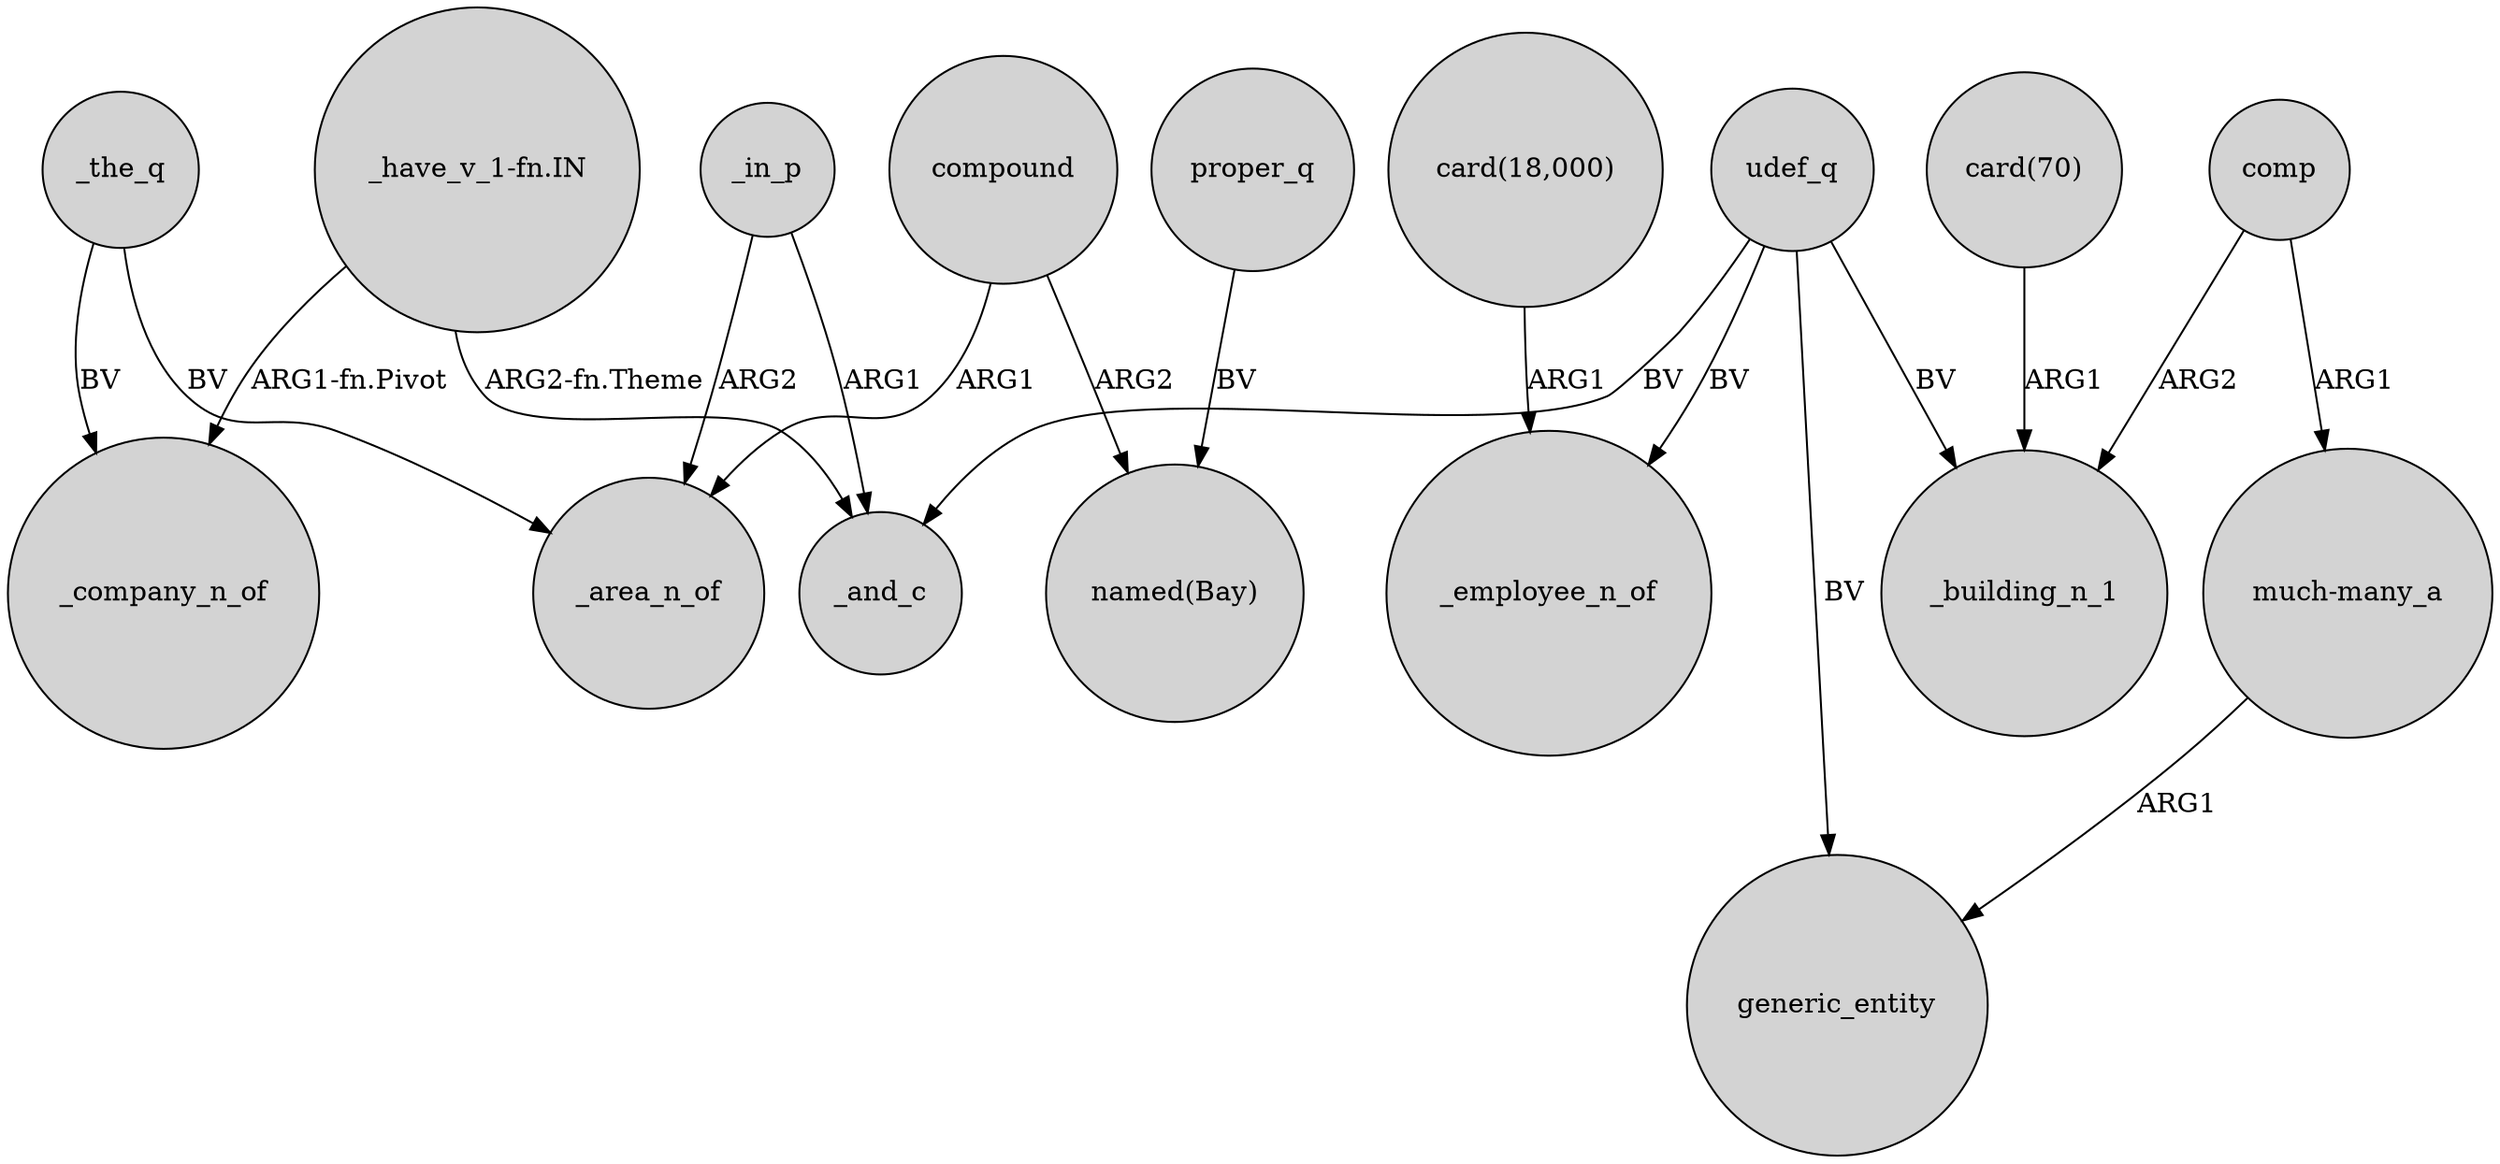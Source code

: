 digraph {
	node [shape=circle style=filled]
	_in_p -> _area_n_of [label=ARG2]
	"_have_v_1-fn.IN" -> _and_c [label="ARG2-fn.Theme"]
	comp -> "much-many_a" [label=ARG1]
	udef_q -> generic_entity [label=BV]
	proper_q -> "named(Bay)" [label=BV]
	comp -> _building_n_1 [label=ARG2]
	"_have_v_1-fn.IN" -> _company_n_of [label="ARG1-fn.Pivot"]
	udef_q -> _employee_n_of [label=BV]
	udef_q -> _building_n_1 [label=BV]
	udef_q -> _and_c [label=BV]
	"card(70)" -> _building_n_1 [label=ARG1]
	_in_p -> _and_c [label=ARG1]
	_the_q -> _company_n_of [label=BV]
	"much-many_a" -> generic_entity [label=ARG1]
	compound -> _area_n_of [label=ARG1]
	_the_q -> _area_n_of [label=BV]
	"card(18,000)" -> _employee_n_of [label=ARG1]
	compound -> "named(Bay)" [label=ARG2]
}
